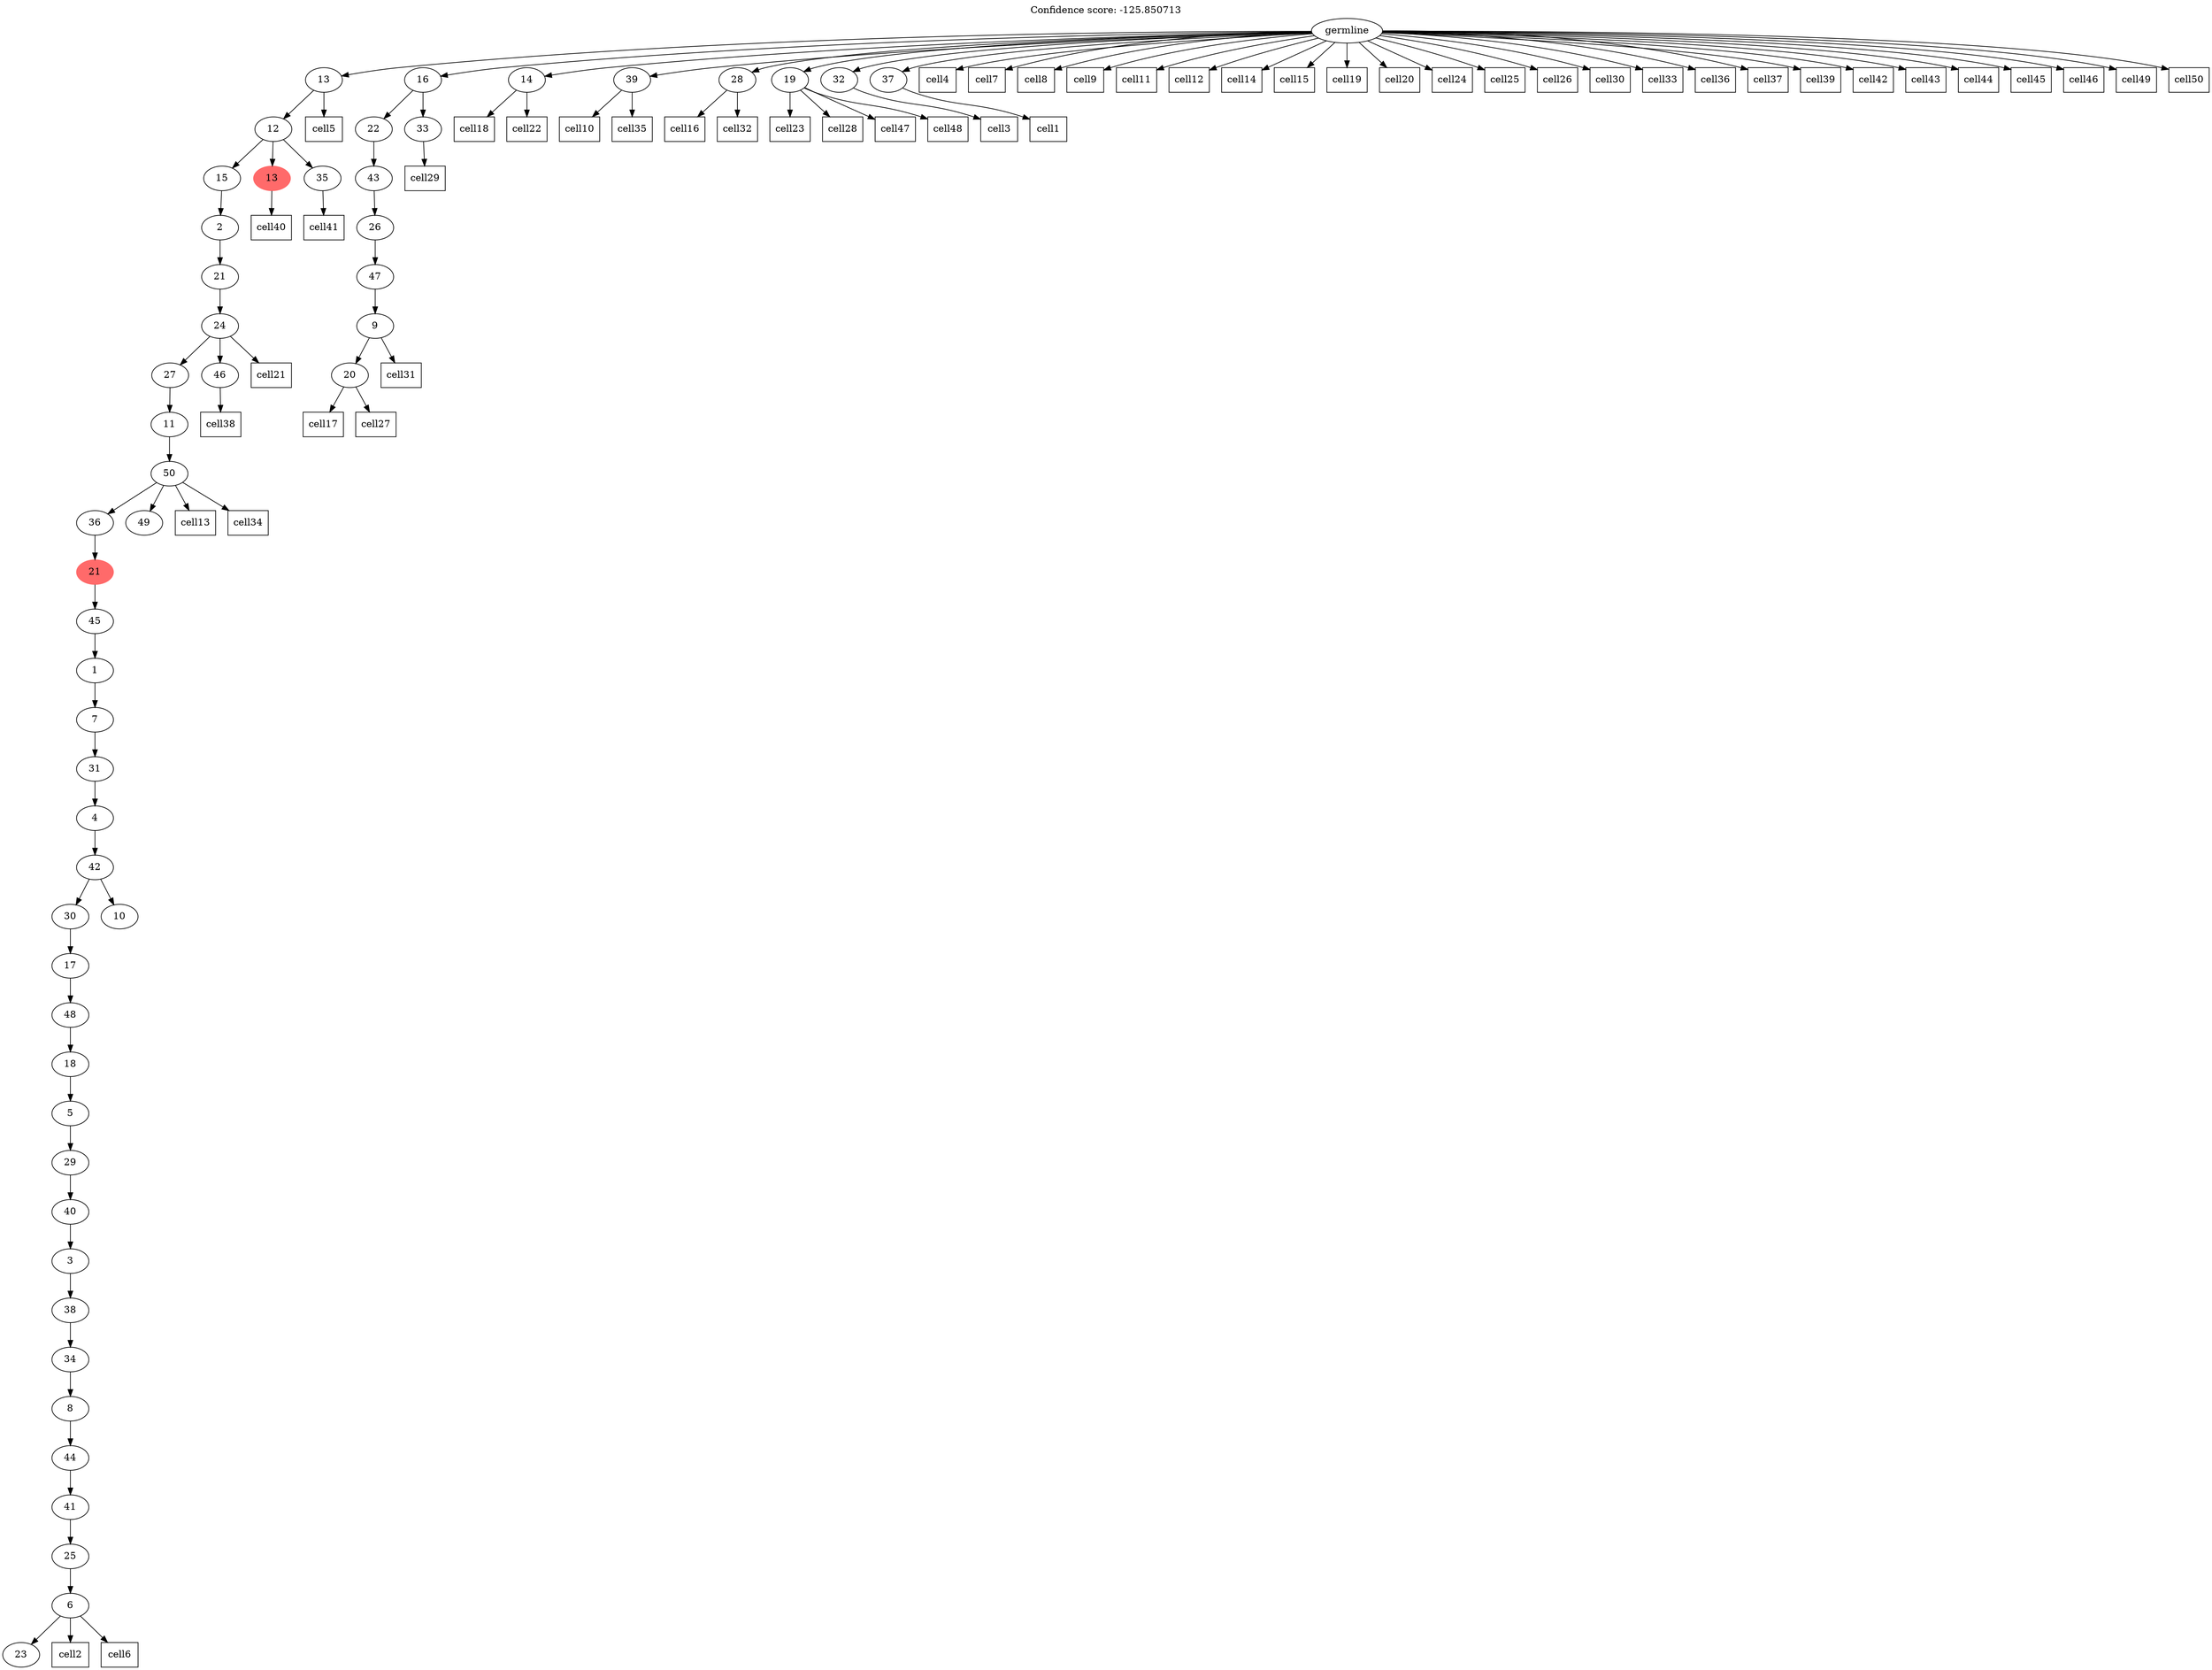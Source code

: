 digraph g {
	"44" -> "45";
	"45" [label="23"];
	"43" -> "44";
	"44" [label="6"];
	"42" -> "43";
	"43" [label="25"];
	"41" -> "42";
	"42" [label="41"];
	"40" -> "41";
	"41" [label="44"];
	"39" -> "40";
	"40" [label="8"];
	"38" -> "39";
	"39" [label="34"];
	"37" -> "38";
	"38" [label="38"];
	"36" -> "37";
	"37" [label="3"];
	"35" -> "36";
	"36" [label="40"];
	"34" -> "35";
	"35" [label="29"];
	"33" -> "34";
	"34" [label="5"];
	"32" -> "33";
	"33" [label="18"];
	"31" -> "32";
	"32" [label="48"];
	"30" -> "31";
	"31" [label="17"];
	"29" -> "30";
	"30" [label="30"];
	"29" -> "46";
	"46" [label="10"];
	"28" -> "29";
	"29" [label="42"];
	"27" -> "28";
	"28" [label="4"];
	"26" -> "27";
	"27" [label="31"];
	"25" -> "26";
	"26" [label="7"];
	"24" -> "25";
	"25" [label="1"];
	"23" -> "24";
	"24" [label="45"];
	"22" -> "23";
	"23" [color=indianred1, style=filled, label="21"];
	"21" -> "22";
	"22" [label="36"];
	"21" -> "47";
	"47" [label="49"];
	"20" -> "21";
	"21" [label="50"];
	"19" -> "20";
	"20" [label="11"];
	"18" -> "19";
	"19" [label="27"];
	"18" -> "48";
	"48" [label="46"];
	"17" -> "18";
	"18" [label="24"];
	"16" -> "17";
	"17" [label="21"];
	"15" -> "16";
	"16" [label="2"];
	"14" -> "15";
	"15" [label="15"];
	"14" -> "49";
	"49" [color=indianred1, style=filled, label="13"];
	"14" -> "50";
	"50" [label="35"];
	"13" -> "14";
	"14" [label="12"];
	"11" -> "12";
	"12" [label="20"];
	"10" -> "11";
	"11" [label="9"];
	"9" -> "10";
	"10" [label="47"];
	"8" -> "9";
	"9" [label="26"];
	"7" -> "8";
	"8" [label="43"];
	"5" -> "6";
	"6" [label="33"];
	"5" -> "7";
	"7" [label="22"];
	"0" -> "1";
	"1" [label="14"];
	"0" -> "2";
	"2" [label="39"];
	"0" -> "3";
	"3" [label="28"];
	"0" -> "4";
	"4" [label="19"];
	"0" -> "5";
	"5" [label="16"];
	"0" -> "13";
	"13" [label="13"];
	"0" -> "51";
	"51" [label="32"];
	"0" -> "52";
	"52" [label="37"];
	"0" [label="germline"];
	"52" -> "cell1";
	"cell1" [shape=box];
	"44" -> "cell2";
	"cell2" [shape=box];
	"51" -> "cell3";
	"cell3" [shape=box];
	"0" -> "cell4";
	"cell4" [shape=box];
	"13" -> "cell5";
	"cell5" [shape=box];
	"44" -> "cell6";
	"cell6" [shape=box];
	"0" -> "cell7";
	"cell7" [shape=box];
	"0" -> "cell8";
	"cell8" [shape=box];
	"0" -> "cell9";
	"cell9" [shape=box];
	"2" -> "cell10";
	"cell10" [shape=box];
	"0" -> "cell11";
	"cell11" [shape=box];
	"0" -> "cell12";
	"cell12" [shape=box];
	"21" -> "cell13";
	"cell13" [shape=box];
	"0" -> "cell14";
	"cell14" [shape=box];
	"0" -> "cell15";
	"cell15" [shape=box];
	"3" -> "cell16";
	"cell16" [shape=box];
	"12" -> "cell17";
	"cell17" [shape=box];
	"1" -> "cell18";
	"cell18" [shape=box];
	"0" -> "cell19";
	"cell19" [shape=box];
	"0" -> "cell20";
	"cell20" [shape=box];
	"18" -> "cell21";
	"cell21" [shape=box];
	"1" -> "cell22";
	"cell22" [shape=box];
	"4" -> "cell23";
	"cell23" [shape=box];
	"0" -> "cell24";
	"cell24" [shape=box];
	"0" -> "cell25";
	"cell25" [shape=box];
	"0" -> "cell26";
	"cell26" [shape=box];
	"12" -> "cell27";
	"cell27" [shape=box];
	"4" -> "cell28";
	"cell28" [shape=box];
	"6" -> "cell29";
	"cell29" [shape=box];
	"0" -> "cell30";
	"cell30" [shape=box];
	"11" -> "cell31";
	"cell31" [shape=box];
	"3" -> "cell32";
	"cell32" [shape=box];
	"0" -> "cell33";
	"cell33" [shape=box];
	"21" -> "cell34";
	"cell34" [shape=box];
	"2" -> "cell35";
	"cell35" [shape=box];
	"0" -> "cell36";
	"cell36" [shape=box];
	"0" -> "cell37";
	"cell37" [shape=box];
	"48" -> "cell38";
	"cell38" [shape=box];
	"0" -> "cell39";
	"cell39" [shape=box];
	"49" -> "cell40";
	"cell40" [shape=box];
	"50" -> "cell41";
	"cell41" [shape=box];
	"0" -> "cell42";
	"cell42" [shape=box];
	"0" -> "cell43";
	"cell43" [shape=box];
	"0" -> "cell44";
	"cell44" [shape=box];
	"0" -> "cell45";
	"cell45" [shape=box];
	"0" -> "cell46";
	"cell46" [shape=box];
	"4" -> "cell47";
	"cell47" [shape=box];
	"4" -> "cell48";
	"cell48" [shape=box];
	"0" -> "cell49";
	"cell49" [shape=box];
	"0" -> "cell50";
	"cell50" [shape=box];
	labelloc="t";
	label="Confidence score: -125.850713";
}
